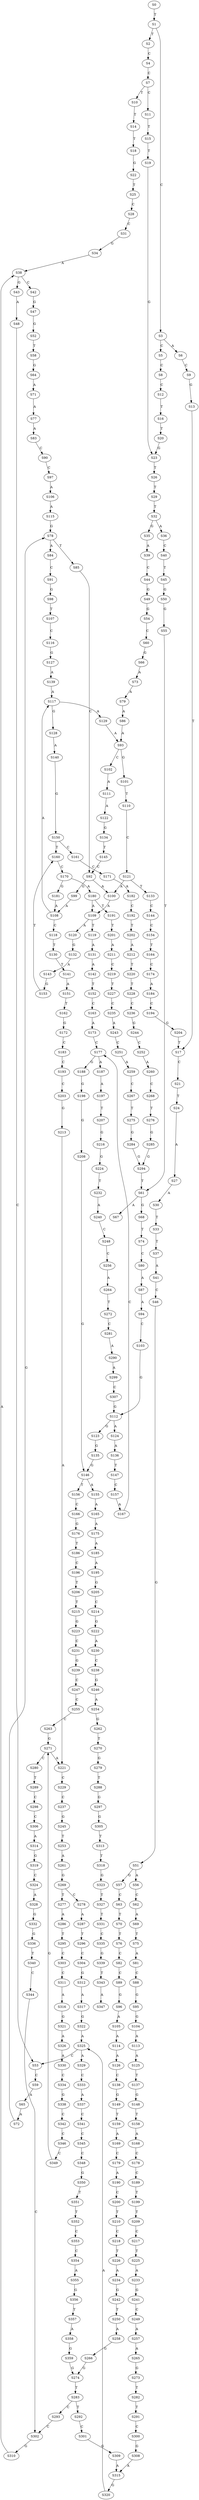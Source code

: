 strict digraph  {
	S0 -> S1 [ label = T ];
	S1 -> S2 [ label = T ];
	S1 -> S3 [ label = C ];
	S2 -> S4 [ label = C ];
	S3 -> S5 [ label = C ];
	S3 -> S6 [ label = A ];
	S4 -> S7 [ label = C ];
	S5 -> S8 [ label = C ];
	S6 -> S9 [ label = C ];
	S7 -> S10 [ label = T ];
	S7 -> S11 [ label = C ];
	S8 -> S12 [ label = C ];
	S9 -> S13 [ label = G ];
	S10 -> S14 [ label = T ];
	S11 -> S15 [ label = T ];
	S12 -> S16 [ label = T ];
	S13 -> S17 [ label = T ];
	S14 -> S18 [ label = T ];
	S15 -> S19 [ label = T ];
	S16 -> S20 [ label = T ];
	S17 -> S21 [ label = C ];
	S18 -> S22 [ label = G ];
	S19 -> S23 [ label = G ];
	S20 -> S23 [ label = G ];
	S21 -> S24 [ label = T ];
	S22 -> S25 [ label = T ];
	S23 -> S26 [ label = T ];
	S24 -> S27 [ label = A ];
	S25 -> S28 [ label = C ];
	S26 -> S29 [ label = T ];
	S27 -> S30 [ label = A ];
	S28 -> S31 [ label = C ];
	S29 -> S32 [ label = T ];
	S30 -> S33 [ label = T ];
	S31 -> S34 [ label = G ];
	S32 -> S35 [ label = G ];
	S32 -> S36 [ label = A ];
	S33 -> S37 [ label = T ];
	S34 -> S38 [ label = A ];
	S35 -> S39 [ label = A ];
	S36 -> S40 [ label = C ];
	S37 -> S41 [ label = A ];
	S38 -> S42 [ label = C ];
	S38 -> S43 [ label = G ];
	S39 -> S44 [ label = C ];
	S40 -> S45 [ label = T ];
	S41 -> S46 [ label = C ];
	S42 -> S47 [ label = G ];
	S43 -> S48 [ label = A ];
	S44 -> S49 [ label = G ];
	S45 -> S50 [ label = G ];
	S46 -> S51 [ label = G ];
	S47 -> S52 [ label = G ];
	S48 -> S53 [ label = C ];
	S49 -> S54 [ label = G ];
	S50 -> S55 [ label = G ];
	S51 -> S56 [ label = A ];
	S51 -> S57 [ label = G ];
	S52 -> S58 [ label = T ];
	S53 -> S59 [ label = C ];
	S54 -> S60 [ label = C ];
	S55 -> S61 [ label = T ];
	S56 -> S62 [ label = C ];
	S57 -> S63 [ label = C ];
	S58 -> S64 [ label = G ];
	S59 -> S65 [ label = A ];
	S60 -> S66 [ label = G ];
	S61 -> S67 [ label = A ];
	S61 -> S68 [ label = G ];
	S62 -> S69 [ label = A ];
	S63 -> S70 [ label = T ];
	S64 -> S71 [ label = A ];
	S65 -> S72 [ label = A ];
	S66 -> S73 [ label = A ];
	S68 -> S74 [ label = T ];
	S69 -> S75 [ label = T ];
	S70 -> S76 [ label = T ];
	S71 -> S77 [ label = A ];
	S72 -> S78 [ label = G ];
	S73 -> S79 [ label = A ];
	S74 -> S80 [ label = C ];
	S75 -> S81 [ label = A ];
	S76 -> S82 [ label = C ];
	S77 -> S83 [ label = A ];
	S78 -> S84 [ label = A ];
	S78 -> S85 [ label = T ];
	S79 -> S86 [ label = A ];
	S80 -> S87 [ label = A ];
	S81 -> S88 [ label = C ];
	S82 -> S89 [ label = C ];
	S83 -> S90 [ label = C ];
	S84 -> S91 [ label = C ];
	S85 -> S92 [ label = C ];
	S86 -> S93 [ label = A ];
	S87 -> S94 [ label = A ];
	S88 -> S95 [ label = G ];
	S89 -> S96 [ label = G ];
	S90 -> S97 [ label = C ];
	S91 -> S98 [ label = G ];
	S92 -> S99 [ label = G ];
	S92 -> S100 [ label = A ];
	S93 -> S101 [ label = G ];
	S93 -> S102 [ label = C ];
	S94 -> S103 [ label = C ];
	S95 -> S104 [ label = G ];
	S96 -> S105 [ label = A ];
	S97 -> S106 [ label = A ];
	S98 -> S107 [ label = T ];
	S99 -> S108 [ label = A ];
	S100 -> S109 [ label = A ];
	S101 -> S110 [ label = T ];
	S102 -> S111 [ label = A ];
	S103 -> S112 [ label = G ];
	S104 -> S113 [ label = A ];
	S105 -> S114 [ label = A ];
	S106 -> S115 [ label = A ];
	S107 -> S116 [ label = C ];
	S108 -> S117 [ label = A ];
	S108 -> S118 [ label = C ];
	S109 -> S119 [ label = T ];
	S109 -> S120 [ label = A ];
	S110 -> S121 [ label = C ];
	S111 -> S122 [ label = A ];
	S112 -> S123 [ label = G ];
	S112 -> S124 [ label = A ];
	S113 -> S125 [ label = A ];
	S114 -> S126 [ label = A ];
	S115 -> S78 [ label = G ];
	S116 -> S127 [ label = G ];
	S117 -> S128 [ label = G ];
	S117 -> S129 [ label = A ];
	S118 -> S130 [ label = T ];
	S119 -> S131 [ label = A ];
	S120 -> S132 [ label = G ];
	S121 -> S133 [ label = T ];
	S121 -> S100 [ label = A ];
	S122 -> S134 [ label = G ];
	S123 -> S135 [ label = G ];
	S124 -> S136 [ label = A ];
	S125 -> S137 [ label = T ];
	S126 -> S138 [ label = C ];
	S127 -> S139 [ label = A ];
	S128 -> S140 [ label = A ];
	S129 -> S93 [ label = A ];
	S130 -> S141 [ label = T ];
	S131 -> S142 [ label = A ];
	S132 -> S143 [ label = A ];
	S133 -> S144 [ label = C ];
	S134 -> S145 [ label = T ];
	S135 -> S146 [ label = G ];
	S136 -> S147 [ label = T ];
	S137 -> S148 [ label = G ];
	S138 -> S149 [ label = G ];
	S139 -> S117 [ label = A ];
	S140 -> S150 [ label = G ];
	S141 -> S151 [ label = A ];
	S142 -> S152 [ label = T ];
	S143 -> S153 [ label = G ];
	S144 -> S154 [ label = C ];
	S145 -> S92 [ label = C ];
	S146 -> S155 [ label = A ];
	S146 -> S156 [ label = T ];
	S147 -> S157 [ label = C ];
	S148 -> S158 [ label = T ];
	S149 -> S159 [ label = T ];
	S150 -> S160 [ label = T ];
	S150 -> S161 [ label = C ];
	S151 -> S162 [ label = T ];
	S152 -> S163 [ label = C ];
	S153 -> S160 [ label = T ];
	S154 -> S164 [ label = T ];
	S155 -> S165 [ label = A ];
	S156 -> S166 [ label = C ];
	S157 -> S167 [ label = A ];
	S158 -> S168 [ label = A ];
	S159 -> S169 [ label = A ];
	S160 -> S170 [ label = C ];
	S161 -> S171 [ label = C ];
	S162 -> S172 [ label = G ];
	S163 -> S173 [ label = A ];
	S164 -> S174 [ label = C ];
	S165 -> S175 [ label = A ];
	S166 -> S176 [ label = G ];
	S167 -> S177 [ label = C ];
	S168 -> S178 [ label = C ];
	S169 -> S179 [ label = C ];
	S170 -> S180 [ label = A ];
	S170 -> S181 [ label = G ];
	S171 -> S182 [ label = A ];
	S172 -> S183 [ label = C ];
	S173 -> S177 [ label = C ];
	S174 -> S184 [ label = A ];
	S175 -> S185 [ label = A ];
	S176 -> S186 [ label = T ];
	S177 -> S187 [ label = A ];
	S177 -> S188 [ label = G ];
	S178 -> S189 [ label = C ];
	S179 -> S190 [ label = A ];
	S180 -> S109 [ label = A ];
	S180 -> S191 [ label = T ];
	S181 -> S108 [ label = A ];
	S182 -> S192 [ label = C ];
	S183 -> S193 [ label = C ];
	S184 -> S194 [ label = C ];
	S185 -> S195 [ label = A ];
	S186 -> S196 [ label = C ];
	S187 -> S197 [ label = A ];
	S188 -> S198 [ label = G ];
	S189 -> S199 [ label = T ];
	S190 -> S200 [ label = C ];
	S191 -> S201 [ label = T ];
	S192 -> S202 [ label = T ];
	S193 -> S203 [ label = C ];
	S194 -> S204 [ label = G ];
	S195 -> S205 [ label = G ];
	S196 -> S206 [ label = T ];
	S197 -> S207 [ label = T ];
	S198 -> S208 [ label = G ];
	S199 -> S209 [ label = T ];
	S200 -> S210 [ label = T ];
	S201 -> S211 [ label = A ];
	S202 -> S212 [ label = A ];
	S203 -> S213 [ label = G ];
	S204 -> S17 [ label = T ];
	S205 -> S214 [ label = C ];
	S206 -> S215 [ label = T ];
	S207 -> S216 [ label = G ];
	S208 -> S146 [ label = G ];
	S209 -> S217 [ label = C ];
	S210 -> S218 [ label = C ];
	S211 -> S219 [ label = C ];
	S212 -> S220 [ label = T ];
	S213 -> S221 [ label = A ];
	S214 -> S222 [ label = G ];
	S215 -> S223 [ label = G ];
	S216 -> S224 [ label = G ];
	S217 -> S225 [ label = T ];
	S218 -> S226 [ label = T ];
	S219 -> S227 [ label = T ];
	S220 -> S228 [ label = T ];
	S221 -> S229 [ label = C ];
	S222 -> S230 [ label = A ];
	S223 -> S231 [ label = C ];
	S224 -> S232 [ label = T ];
	S225 -> S233 [ label = A ];
	S226 -> S234 [ label = A ];
	S227 -> S235 [ label = C ];
	S228 -> S236 [ label = C ];
	S229 -> S237 [ label = C ];
	S230 -> S238 [ label = C ];
	S231 -> S239 [ label = G ];
	S232 -> S240 [ label = A ];
	S233 -> S241 [ label = G ];
	S234 -> S242 [ label = G ];
	S235 -> S243 [ label = A ];
	S236 -> S244 [ label = G ];
	S237 -> S245 [ label = G ];
	S238 -> S246 [ label = G ];
	S239 -> S247 [ label = C ];
	S240 -> S248 [ label = C ];
	S241 -> S249 [ label = C ];
	S242 -> S250 [ label = T ];
	S243 -> S251 [ label = C ];
	S244 -> S252 [ label = C ];
	S245 -> S253 [ label = T ];
	S246 -> S254 [ label = A ];
	S247 -> S255 [ label = C ];
	S248 -> S256 [ label = C ];
	S249 -> S257 [ label = A ];
	S250 -> S258 [ label = A ];
	S251 -> S259 [ label = A ];
	S252 -> S260 [ label = A ];
	S253 -> S261 [ label = A ];
	S254 -> S262 [ label = G ];
	S255 -> S263 [ label = C ];
	S256 -> S264 [ label = A ];
	S257 -> S265 [ label = A ];
	S258 -> S266 [ label = G ];
	S259 -> S267 [ label = C ];
	S260 -> S268 [ label = C ];
	S261 -> S269 [ label = G ];
	S262 -> S270 [ label = T ];
	S263 -> S271 [ label = G ];
	S264 -> S272 [ label = T ];
	S265 -> S273 [ label = G ];
	S266 -> S274 [ label = G ];
	S267 -> S275 [ label = T ];
	S268 -> S276 [ label = T ];
	S269 -> S277 [ label = T ];
	S269 -> S278 [ label = C ];
	S270 -> S279 [ label = G ];
	S271 -> S280 [ label = C ];
	S271 -> S221 [ label = A ];
	S272 -> S281 [ label = C ];
	S273 -> S282 [ label = T ];
	S274 -> S283 [ label = T ];
	S275 -> S284 [ label = G ];
	S276 -> S285 [ label = G ];
	S277 -> S286 [ label = A ];
	S278 -> S287 [ label = A ];
	S279 -> S288 [ label = T ];
	S280 -> S289 [ label = T ];
	S281 -> S290 [ label = A ];
	S282 -> S291 [ label = T ];
	S283 -> S292 [ label = T ];
	S283 -> S293 [ label = C ];
	S284 -> S294 [ label = G ];
	S285 -> S294 [ label = G ];
	S286 -> S295 [ label = T ];
	S287 -> S296 [ label = T ];
	S288 -> S297 [ label = G ];
	S289 -> S298 [ label = C ];
	S290 -> S299 [ label = A ];
	S291 -> S300 [ label = C ];
	S292 -> S301 [ label = C ];
	S293 -> S302 [ label = C ];
	S294 -> S61 [ label = T ];
	S295 -> S303 [ label = C ];
	S296 -> S304 [ label = C ];
	S297 -> S305 [ label = G ];
	S298 -> S306 [ label = C ];
	S299 -> S307 [ label = C ];
	S300 -> S308 [ label = G ];
	S301 -> S309 [ label = G ];
	S302 -> S310 [ label = G ];
	S303 -> S311 [ label = C ];
	S304 -> S312 [ label = G ];
	S305 -> S313 [ label = T ];
	S306 -> S314 [ label = A ];
	S307 -> S112 [ label = G ];
	S308 -> S315 [ label = A ];
	S309 -> S315 [ label = A ];
	S310 -> S38 [ label = A ];
	S311 -> S316 [ label = A ];
	S312 -> S317 [ label = A ];
	S313 -> S318 [ label = T ];
	S314 -> S319 [ label = G ];
	S315 -> S320 [ label = G ];
	S316 -> S321 [ label = G ];
	S317 -> S322 [ label = G ];
	S318 -> S323 [ label = G ];
	S319 -> S324 [ label = C ];
	S320 -> S325 [ label = A ];
	S321 -> S326 [ label = A ];
	S322 -> S325 [ label = A ];
	S323 -> S327 [ label = T ];
	S324 -> S328 [ label = A ];
	S325 -> S53 [ label = C ];
	S325 -> S329 [ label = A ];
	S326 -> S330 [ label = A ];
	S327 -> S331 [ label = T ];
	S328 -> S332 [ label = G ];
	S329 -> S333 [ label = C ];
	S330 -> S334 [ label = C ];
	S331 -> S335 [ label = C ];
	S332 -> S336 [ label = G ];
	S333 -> S337 [ label = A ];
	S334 -> S338 [ label = G ];
	S335 -> S339 [ label = G ];
	S336 -> S340 [ label = T ];
	S337 -> S341 [ label = C ];
	S338 -> S342 [ label = C ];
	S339 -> S343 [ label = T ];
	S340 -> S344 [ label = C ];
	S341 -> S345 [ label = C ];
	S342 -> S346 [ label = C ];
	S343 -> S347 [ label = A ];
	S344 -> S302 [ label = C ];
	S345 -> S348 [ label = C ];
	S346 -> S349 [ label = C ];
	S348 -> S350 [ label = G ];
	S349 -> S271 [ label = G ];
	S350 -> S351 [ label = T ];
	S351 -> S352 [ label = T ];
	S352 -> S353 [ label = C ];
	S353 -> S354 [ label = C ];
	S354 -> S355 [ label = A ];
	S355 -> S356 [ label = G ];
	S356 -> S357 [ label = T ];
	S357 -> S358 [ label = A ];
	S358 -> S359 [ label = G ];
	S359 -> S274 [ label = G ];
}
